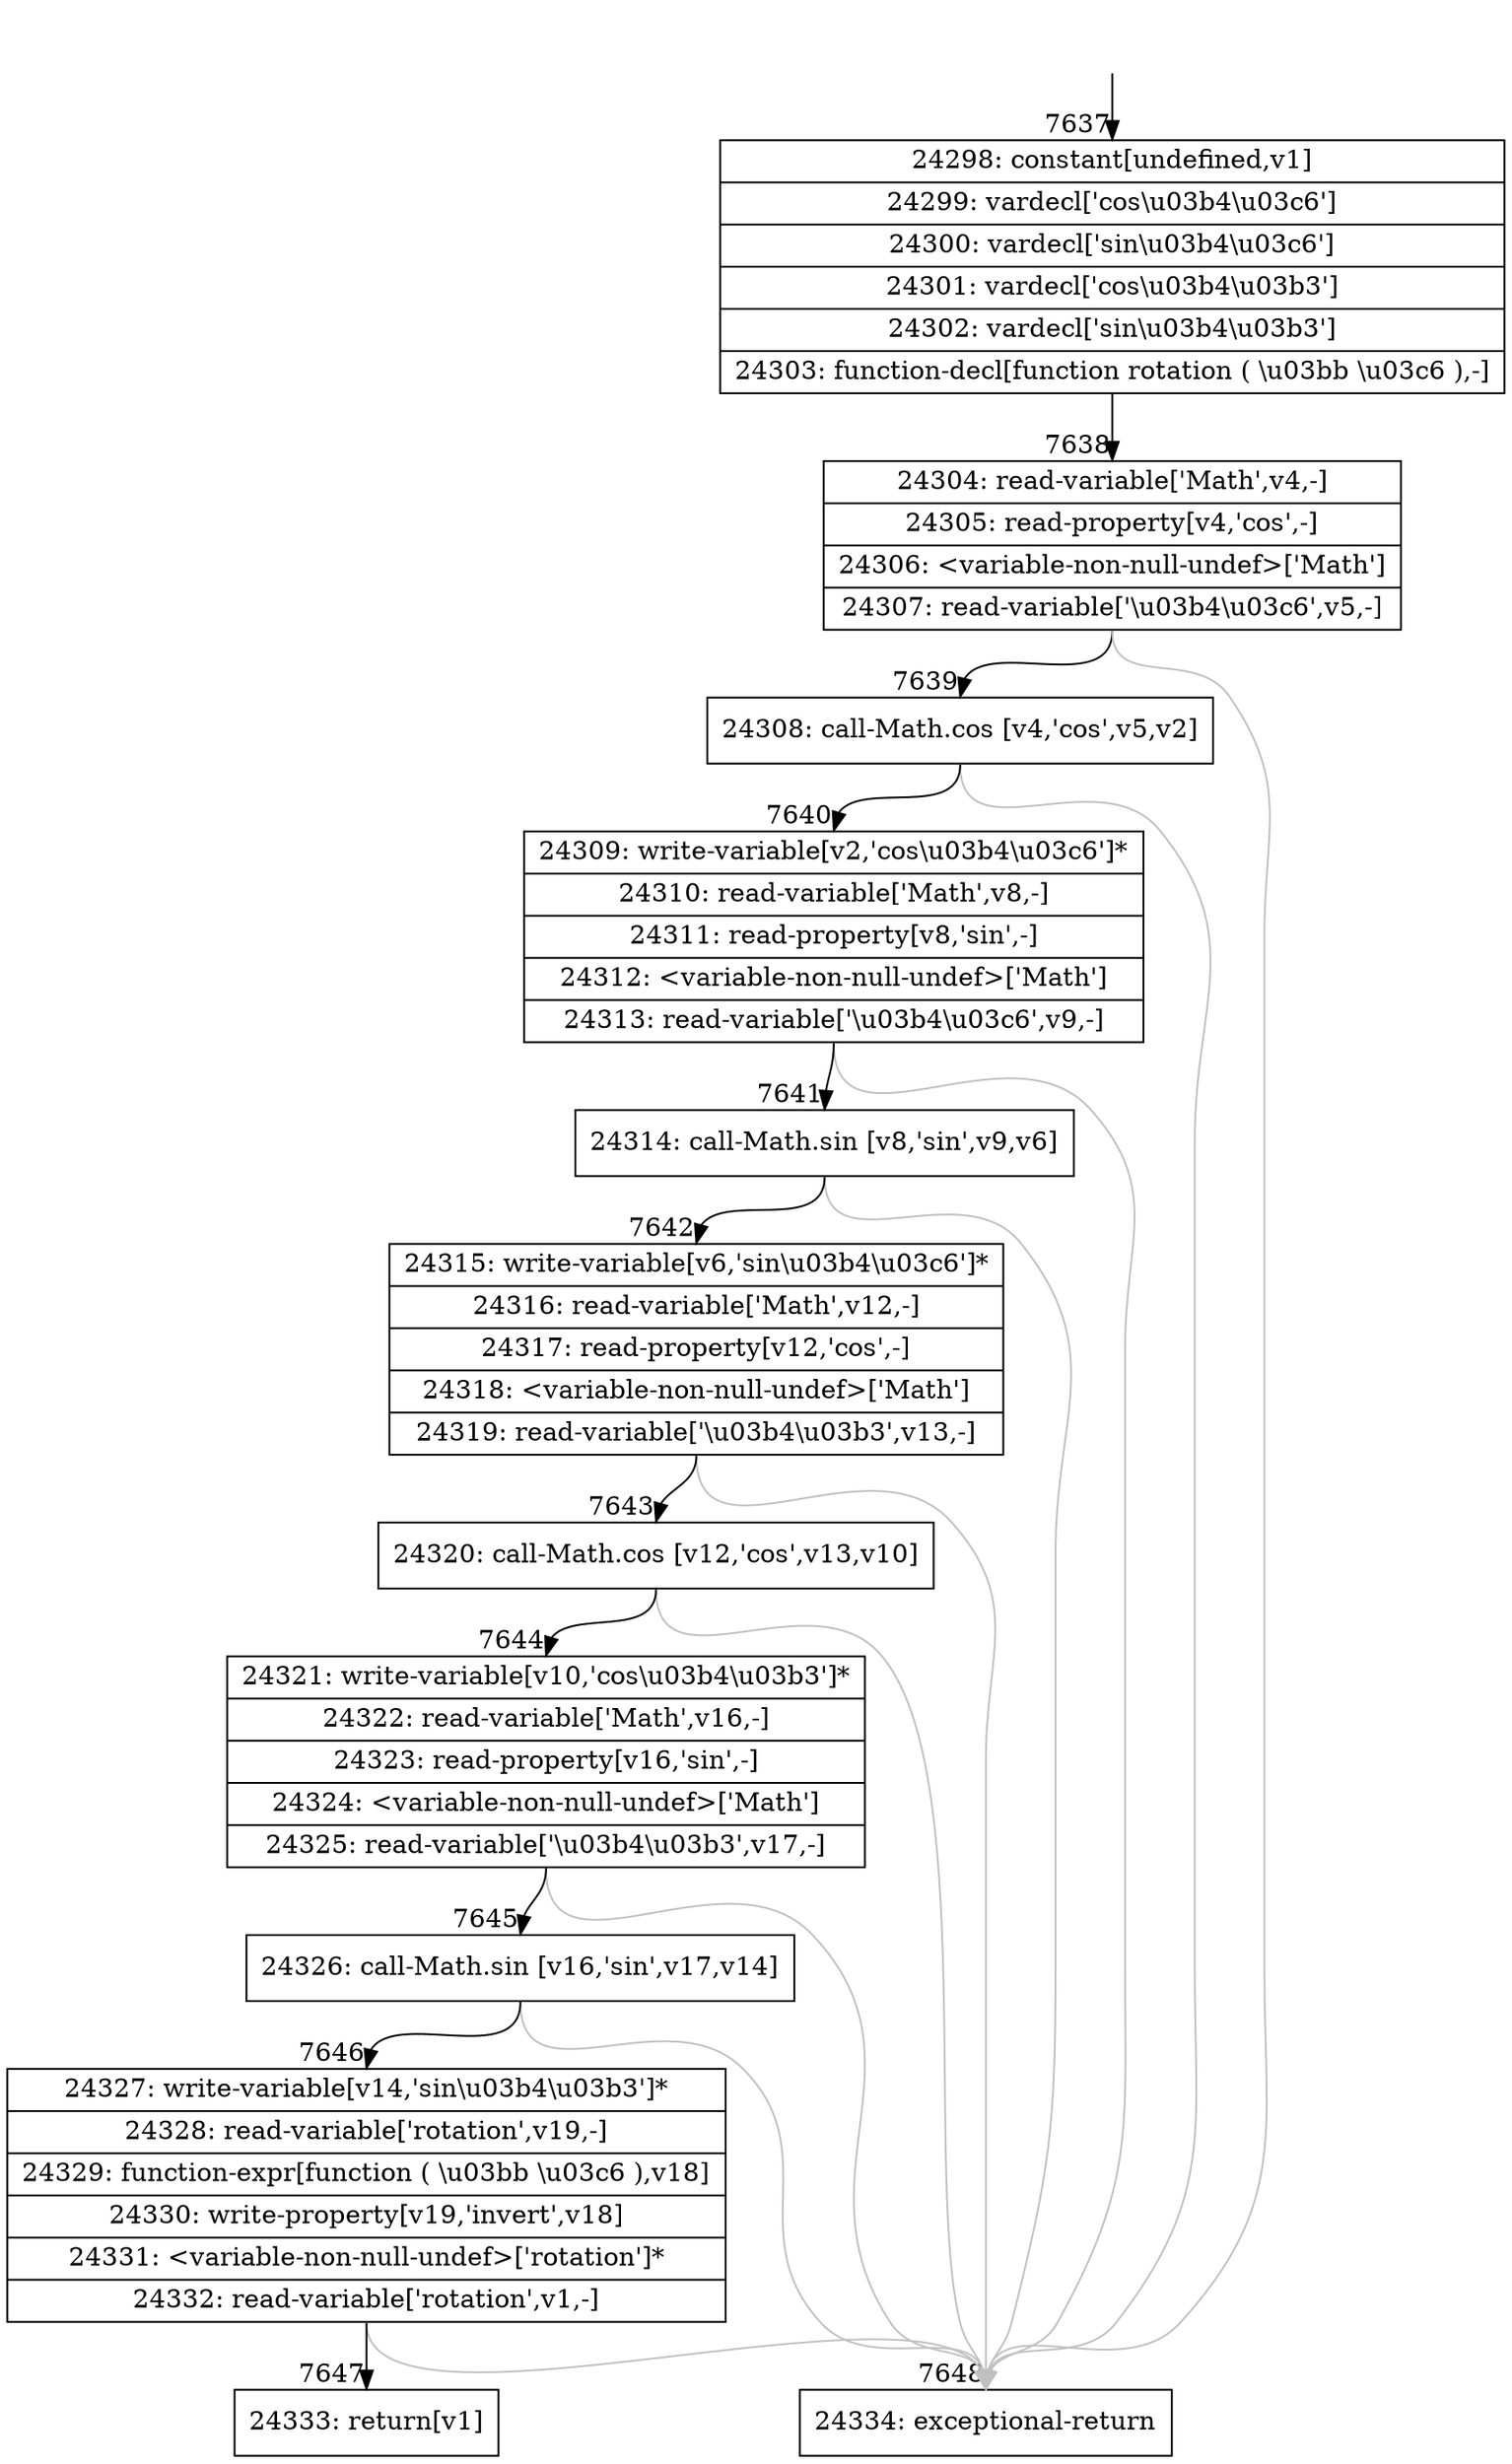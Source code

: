 digraph {
rankdir="TD"
BB_entry719[shape=none,label=""];
BB_entry719 -> BB7637 [tailport=s, headport=n, headlabel="    7637"]
BB7637 [shape=record label="{24298: constant[undefined,v1]|24299: vardecl['cos\\u03b4\\u03c6']|24300: vardecl['sin\\u03b4\\u03c6']|24301: vardecl['cos\\u03b4\\u03b3']|24302: vardecl['sin\\u03b4\\u03b3']|24303: function-decl[function rotation ( \\u03bb \\u03c6 ),-]}" ] 
BB7637 -> BB7638 [tailport=s, headport=n, headlabel="      7638"]
BB7638 [shape=record label="{24304: read-variable['Math',v4,-]|24305: read-property[v4,'cos',-]|24306: \<variable-non-null-undef\>['Math']|24307: read-variable['\\u03b4\\u03c6',v5,-]}" ] 
BB7638 -> BB7639 [tailport=s, headport=n, headlabel="      7639"]
BB7638 -> BB7648 [tailport=s, headport=n, color=gray, headlabel="      7648"]
BB7639 [shape=record label="{24308: call-Math.cos [v4,'cos',v5,v2]}" ] 
BB7639 -> BB7640 [tailport=s, headport=n, headlabel="      7640"]
BB7639 -> BB7648 [tailport=s, headport=n, color=gray]
BB7640 [shape=record label="{24309: write-variable[v2,'cos\\u03b4\\u03c6']*|24310: read-variable['Math',v8,-]|24311: read-property[v8,'sin',-]|24312: \<variable-non-null-undef\>['Math']|24313: read-variable['\\u03b4\\u03c6',v9,-]}" ] 
BB7640 -> BB7641 [tailport=s, headport=n, headlabel="      7641"]
BB7640 -> BB7648 [tailport=s, headport=n, color=gray]
BB7641 [shape=record label="{24314: call-Math.sin [v8,'sin',v9,v6]}" ] 
BB7641 -> BB7642 [tailport=s, headport=n, headlabel="      7642"]
BB7641 -> BB7648 [tailport=s, headport=n, color=gray]
BB7642 [shape=record label="{24315: write-variable[v6,'sin\\u03b4\\u03c6']*|24316: read-variable['Math',v12,-]|24317: read-property[v12,'cos',-]|24318: \<variable-non-null-undef\>['Math']|24319: read-variable['\\u03b4\\u03b3',v13,-]}" ] 
BB7642 -> BB7643 [tailport=s, headport=n, headlabel="      7643"]
BB7642 -> BB7648 [tailport=s, headport=n, color=gray]
BB7643 [shape=record label="{24320: call-Math.cos [v12,'cos',v13,v10]}" ] 
BB7643 -> BB7644 [tailport=s, headport=n, headlabel="      7644"]
BB7643 -> BB7648 [tailport=s, headport=n, color=gray]
BB7644 [shape=record label="{24321: write-variable[v10,'cos\\u03b4\\u03b3']*|24322: read-variable['Math',v16,-]|24323: read-property[v16,'sin',-]|24324: \<variable-non-null-undef\>['Math']|24325: read-variable['\\u03b4\\u03b3',v17,-]}" ] 
BB7644 -> BB7645 [tailport=s, headport=n, headlabel="      7645"]
BB7644 -> BB7648 [tailport=s, headport=n, color=gray]
BB7645 [shape=record label="{24326: call-Math.sin [v16,'sin',v17,v14]}" ] 
BB7645 -> BB7646 [tailport=s, headport=n, headlabel="      7646"]
BB7645 -> BB7648 [tailport=s, headport=n, color=gray]
BB7646 [shape=record label="{24327: write-variable[v14,'sin\\u03b4\\u03b3']*|24328: read-variable['rotation',v19,-]|24329: function-expr[function ( \\u03bb \\u03c6 ),v18]|24330: write-property[v19,'invert',v18]|24331: \<variable-non-null-undef\>['rotation']*|24332: read-variable['rotation',v1,-]}" ] 
BB7646 -> BB7647 [tailport=s, headport=n, headlabel="      7647"]
BB7646 -> BB7648 [tailport=s, headport=n, color=gray]
BB7647 [shape=record label="{24333: return[v1]}" ] 
BB7648 [shape=record label="{24334: exceptional-return}" ] 
//#$~ 4428
}
